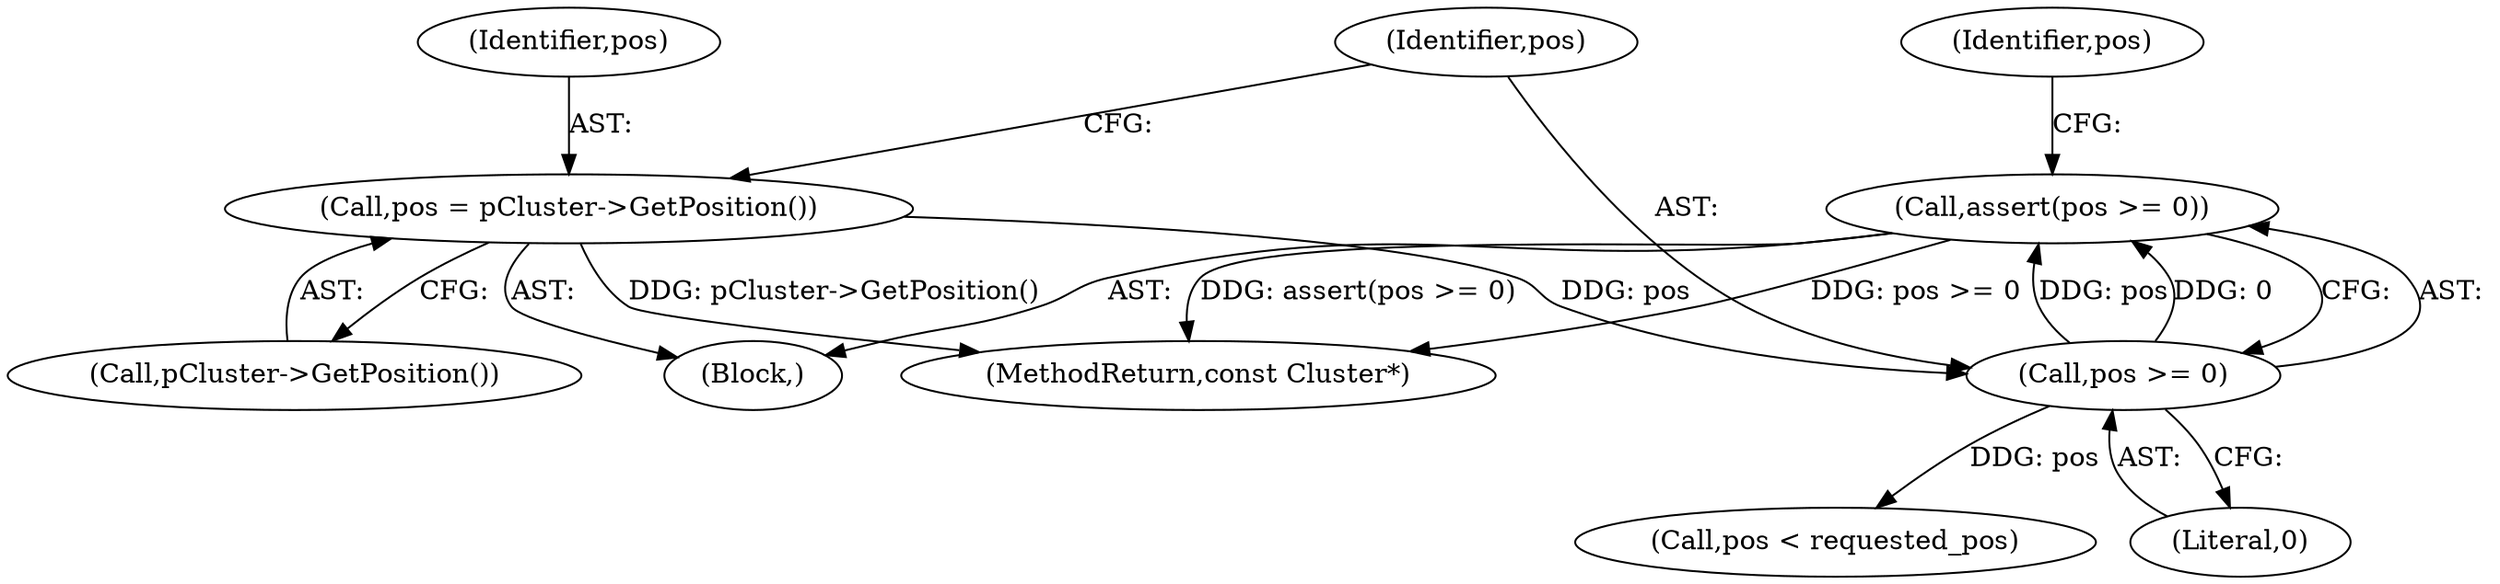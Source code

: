 digraph "0_Android_cc274e2abe8b2a6698a5c47d8aa4bb45f1f9538d_10@API" {
"1000159" [label="(Call,assert(pos >= 0))"];
"1000160" [label="(Call,pos >= 0)"];
"1000156" [label="(Call,pos = pCluster->GetPosition())"];
"1000135" [label="(Block,)"];
"1000156" [label="(Call,pos = pCluster->GetPosition())"];
"1000157" [label="(Identifier,pos)"];
"1000164" [label="(Call,pos < requested_pos)"];
"1000159" [label="(Call,assert(pos >= 0))"];
"1000160" [label="(Call,pos >= 0)"];
"1000230" [label="(MethodReturn,const Cluster*)"];
"1000161" [label="(Identifier,pos)"];
"1000158" [label="(Call,pCluster->GetPosition())"];
"1000165" [label="(Identifier,pos)"];
"1000162" [label="(Literal,0)"];
"1000159" -> "1000135"  [label="AST: "];
"1000159" -> "1000160"  [label="CFG: "];
"1000160" -> "1000159"  [label="AST: "];
"1000165" -> "1000159"  [label="CFG: "];
"1000159" -> "1000230"  [label="DDG: assert(pos >= 0)"];
"1000159" -> "1000230"  [label="DDG: pos >= 0"];
"1000160" -> "1000159"  [label="DDG: pos"];
"1000160" -> "1000159"  [label="DDG: 0"];
"1000160" -> "1000162"  [label="CFG: "];
"1000161" -> "1000160"  [label="AST: "];
"1000162" -> "1000160"  [label="AST: "];
"1000156" -> "1000160"  [label="DDG: pos"];
"1000160" -> "1000164"  [label="DDG: pos"];
"1000156" -> "1000135"  [label="AST: "];
"1000156" -> "1000158"  [label="CFG: "];
"1000157" -> "1000156"  [label="AST: "];
"1000158" -> "1000156"  [label="AST: "];
"1000161" -> "1000156"  [label="CFG: "];
"1000156" -> "1000230"  [label="DDG: pCluster->GetPosition()"];
}
